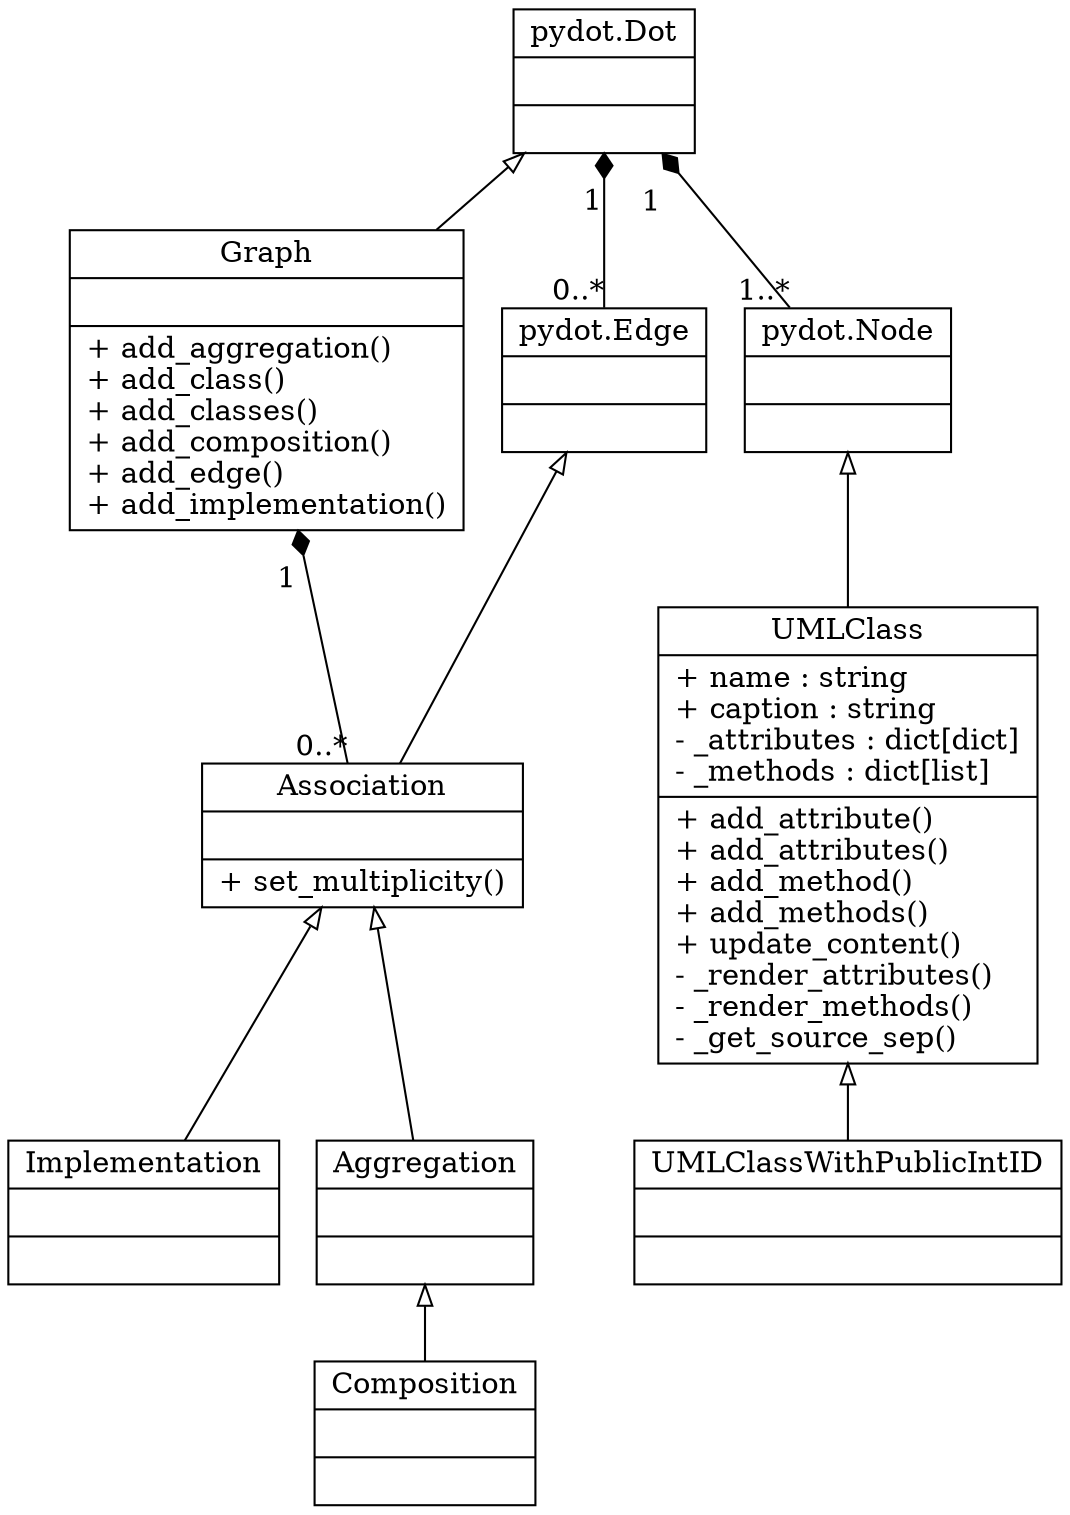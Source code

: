 digraph pyUML {
"pydot.Dot" [label="{pydot.Dot||}", shape=record];
GraphClass [label="{Graph||+ add_aggregation()\l+ add_class()\l+ add_classes()\l+ add_composition()\l+ add_edge()\l+ add_implementation()\l}", shape=record];
"pydot.Dot" -> GraphClass  [arrowtail=onormal, dir=back];
"pydot.Node" [label="{pydot.Node||}", shape=record];
UMLClass [label="{UMLClass|+ name : string\l+ caption : string\l- _attributes : dict[dict]\l- _methods : dict[list]\l|+ add_attribute()\l+ add_attributes()\l+ add_method()\l+ add_methods()\l+ update_content()\l- _render_attributes()\l- _render_methods()\l- _get_source_sep()\l}", shape=record];
"pydot.Node" -> UMLClass  [arrowtail=onormal, dir=back];
UMLClassWithPublicIntID [label="{UMLClassWithPublicIntID||}", shape=record];
UMLClass -> UMLClassWithPublicIntID  [arrowtail=onormal, dir=back];
"pydot.Edge" [label="{pydot.Edge||}", shape=record];
Association [label="{Association||+ set_multiplicity()\l}", shape=record];
Implementation [label="{Implementation||}", shape=record];
Aggregation [label="{Aggregation||}", shape=record];
Composition [label="{Composition||}", shape=record];
"pydot.Edge" -> Association  [arrowtail=onormal, dir=back];
Association -> Implementation  [arrowtail=onormal, dir=back];
Association -> Aggregation  [arrowtail=onormal, dir=back];
Aggregation -> Composition  [arrowtail=onormal, dir=back];
"pydot.Dot" -> "pydot.Node"  [arrowtail=diamond, dir=back, headlabel="\n1..*", taillabel="\n1"];
"pydot.Dot" -> "pydot.Edge"  [arrowtail=diamond, dir=back, headlabel="\n0..*", taillabel="\n1"];
GraphClass -> Association  [arrowtail=diamond, dir=back, headlabel="\n0..*", taillabel="\n1"];
}
